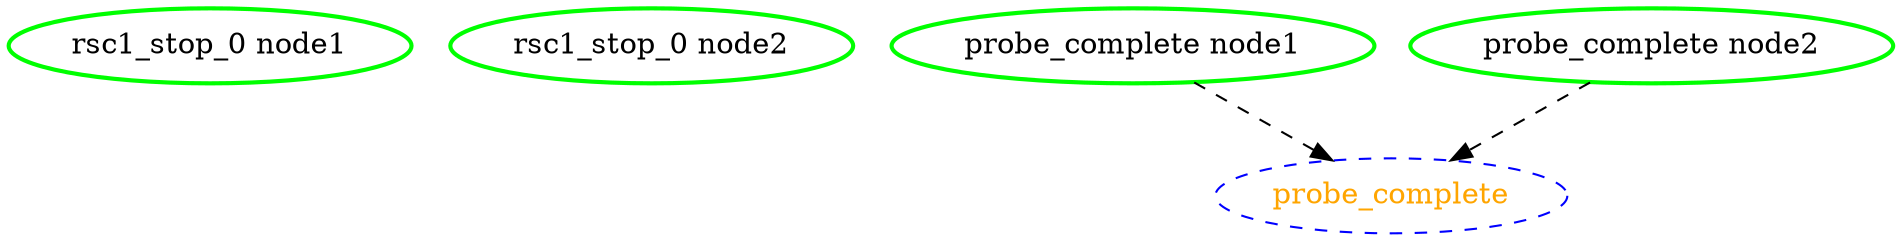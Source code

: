 digraph "g" {
	size = "30,30"
"rsc1_stop_0 node1" [ style=bold color="green" fontcolor="black" ]
"rsc1_stop_0 node2" [ style=bold color="green" fontcolor="black" ]
"probe_complete" [ style="dashed" color="blue" fontcolor="orange" ]
"probe_complete node1" [ style=bold color="green" fontcolor="black" ]
"probe_complete node2" [ style=bold color="green" fontcolor="black" ]
"probe_complete node1" -> "probe_complete" [ style = dashed]
"probe_complete node2" -> "probe_complete" [ style = dashed]
}
